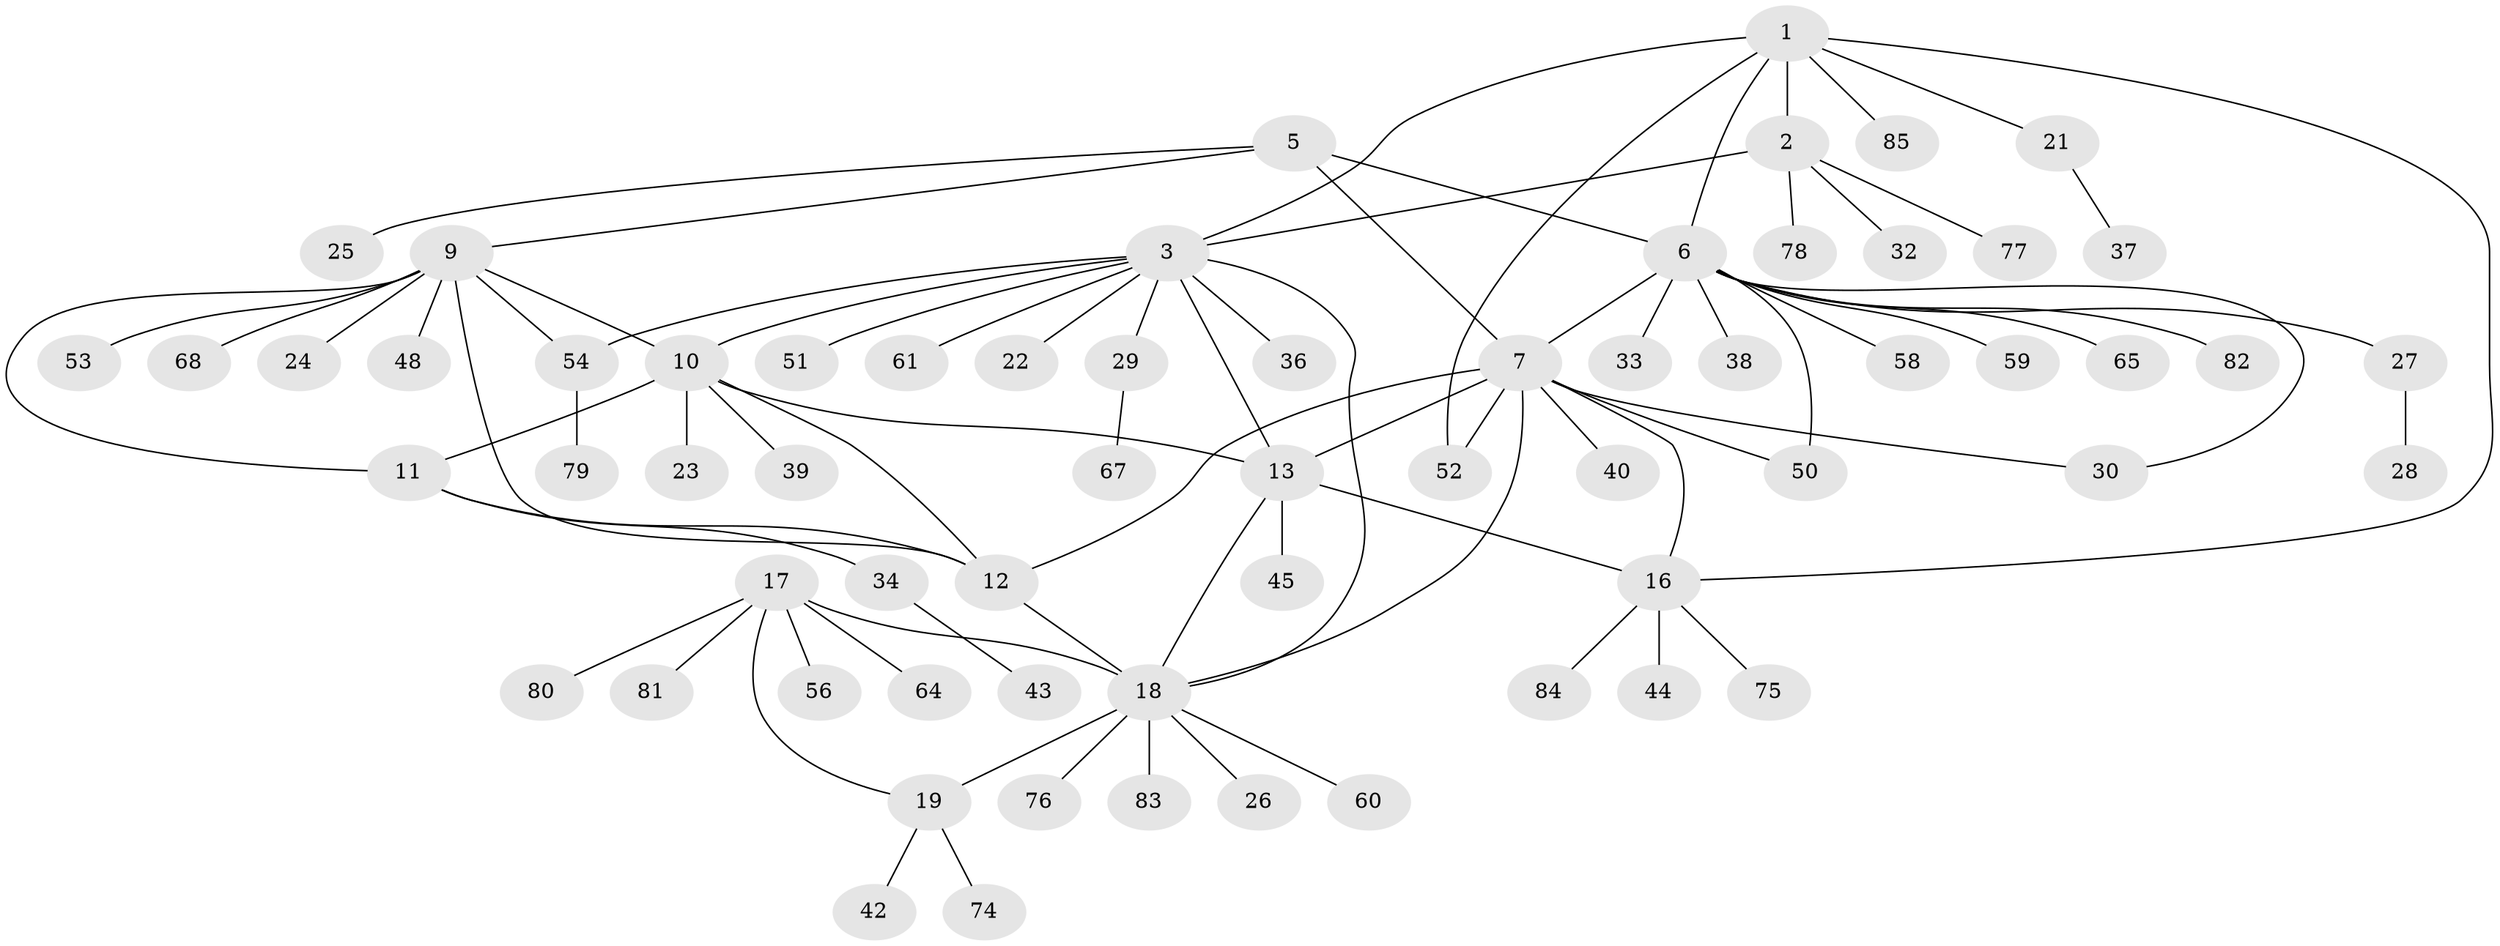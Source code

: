 // original degree distribution, {3: 0.07865168539325842, 7: 0.02247191011235955, 12: 0.011235955056179775, 8: 0.0449438202247191, 6: 0.056179775280898875, 10: 0.02247191011235955, 5: 0.033707865168539325, 9: 0.011235955056179775, 1: 0.5730337078651685, 2: 0.14606741573033707}
// Generated by graph-tools (version 1.1) at 2025/42/03/06/25 10:42:09]
// undirected, 64 vertices, 82 edges
graph export_dot {
graph [start="1"]
  node [color=gray90,style=filled];
  1 [super="+4"];
  2 [super="+89"];
  3 [super="+66"];
  5 [super="+63"];
  6 [super="+8"];
  7 [super="+14"];
  9 [super="+46"];
  10 [super="+31"];
  11 [super="+35"];
  12;
  13 [super="+15"];
  16 [super="+47"];
  17 [super="+72"];
  18 [super="+20"];
  19 [super="+55"];
  21 [super="+49"];
  22;
  23 [super="+41"];
  24;
  25;
  26;
  27 [super="+69"];
  28;
  29;
  30;
  32;
  33;
  34 [super="+71"];
  36 [super="+73"];
  37;
  38;
  39 [super="+70"];
  40;
  42;
  43;
  44 [super="+62"];
  45 [super="+57"];
  48;
  50;
  51;
  52;
  53;
  54;
  56;
  58;
  59 [super="+86"];
  60;
  61;
  64 [super="+88"];
  65;
  67;
  68;
  74;
  75;
  76;
  77;
  78;
  79;
  80;
  81;
  82;
  83 [super="+87"];
  84;
  85;
  1 -- 2 [weight=2];
  1 -- 3 [weight=2];
  1 -- 6;
  1 -- 16;
  1 -- 52;
  1 -- 85;
  1 -- 21;
  2 -- 3;
  2 -- 32;
  2 -- 77;
  2 -- 78;
  3 -- 10;
  3 -- 22;
  3 -- 29;
  3 -- 36;
  3 -- 51;
  3 -- 54;
  3 -- 61;
  3 -- 13;
  3 -- 18;
  5 -- 6 [weight=2];
  5 -- 7;
  5 -- 9;
  5 -- 25;
  6 -- 7 [weight=2];
  6 -- 27;
  6 -- 30;
  6 -- 38;
  6 -- 50;
  6 -- 58;
  6 -- 59;
  6 -- 65;
  6 -- 33;
  6 -- 82;
  7 -- 52;
  7 -- 40;
  7 -- 12;
  7 -- 13 [weight=2];
  7 -- 16;
  7 -- 50;
  7 -- 30;
  7 -- 18;
  9 -- 10;
  9 -- 11;
  9 -- 12;
  9 -- 24;
  9 -- 48;
  9 -- 53;
  9 -- 54;
  9 -- 68;
  10 -- 11;
  10 -- 12;
  10 -- 23;
  10 -- 13;
  10 -- 39;
  11 -- 12;
  11 -- 34;
  12 -- 18;
  13 -- 16 [weight=2];
  13 -- 18;
  13 -- 45;
  16 -- 44;
  16 -- 75;
  16 -- 84;
  17 -- 18 [weight=2];
  17 -- 19;
  17 -- 56;
  17 -- 64;
  17 -- 80;
  17 -- 81;
  18 -- 19 [weight=2];
  18 -- 76;
  18 -- 83;
  18 -- 26;
  18 -- 60;
  19 -- 42;
  19 -- 74;
  21 -- 37;
  27 -- 28;
  29 -- 67;
  34 -- 43;
  54 -- 79;
}
